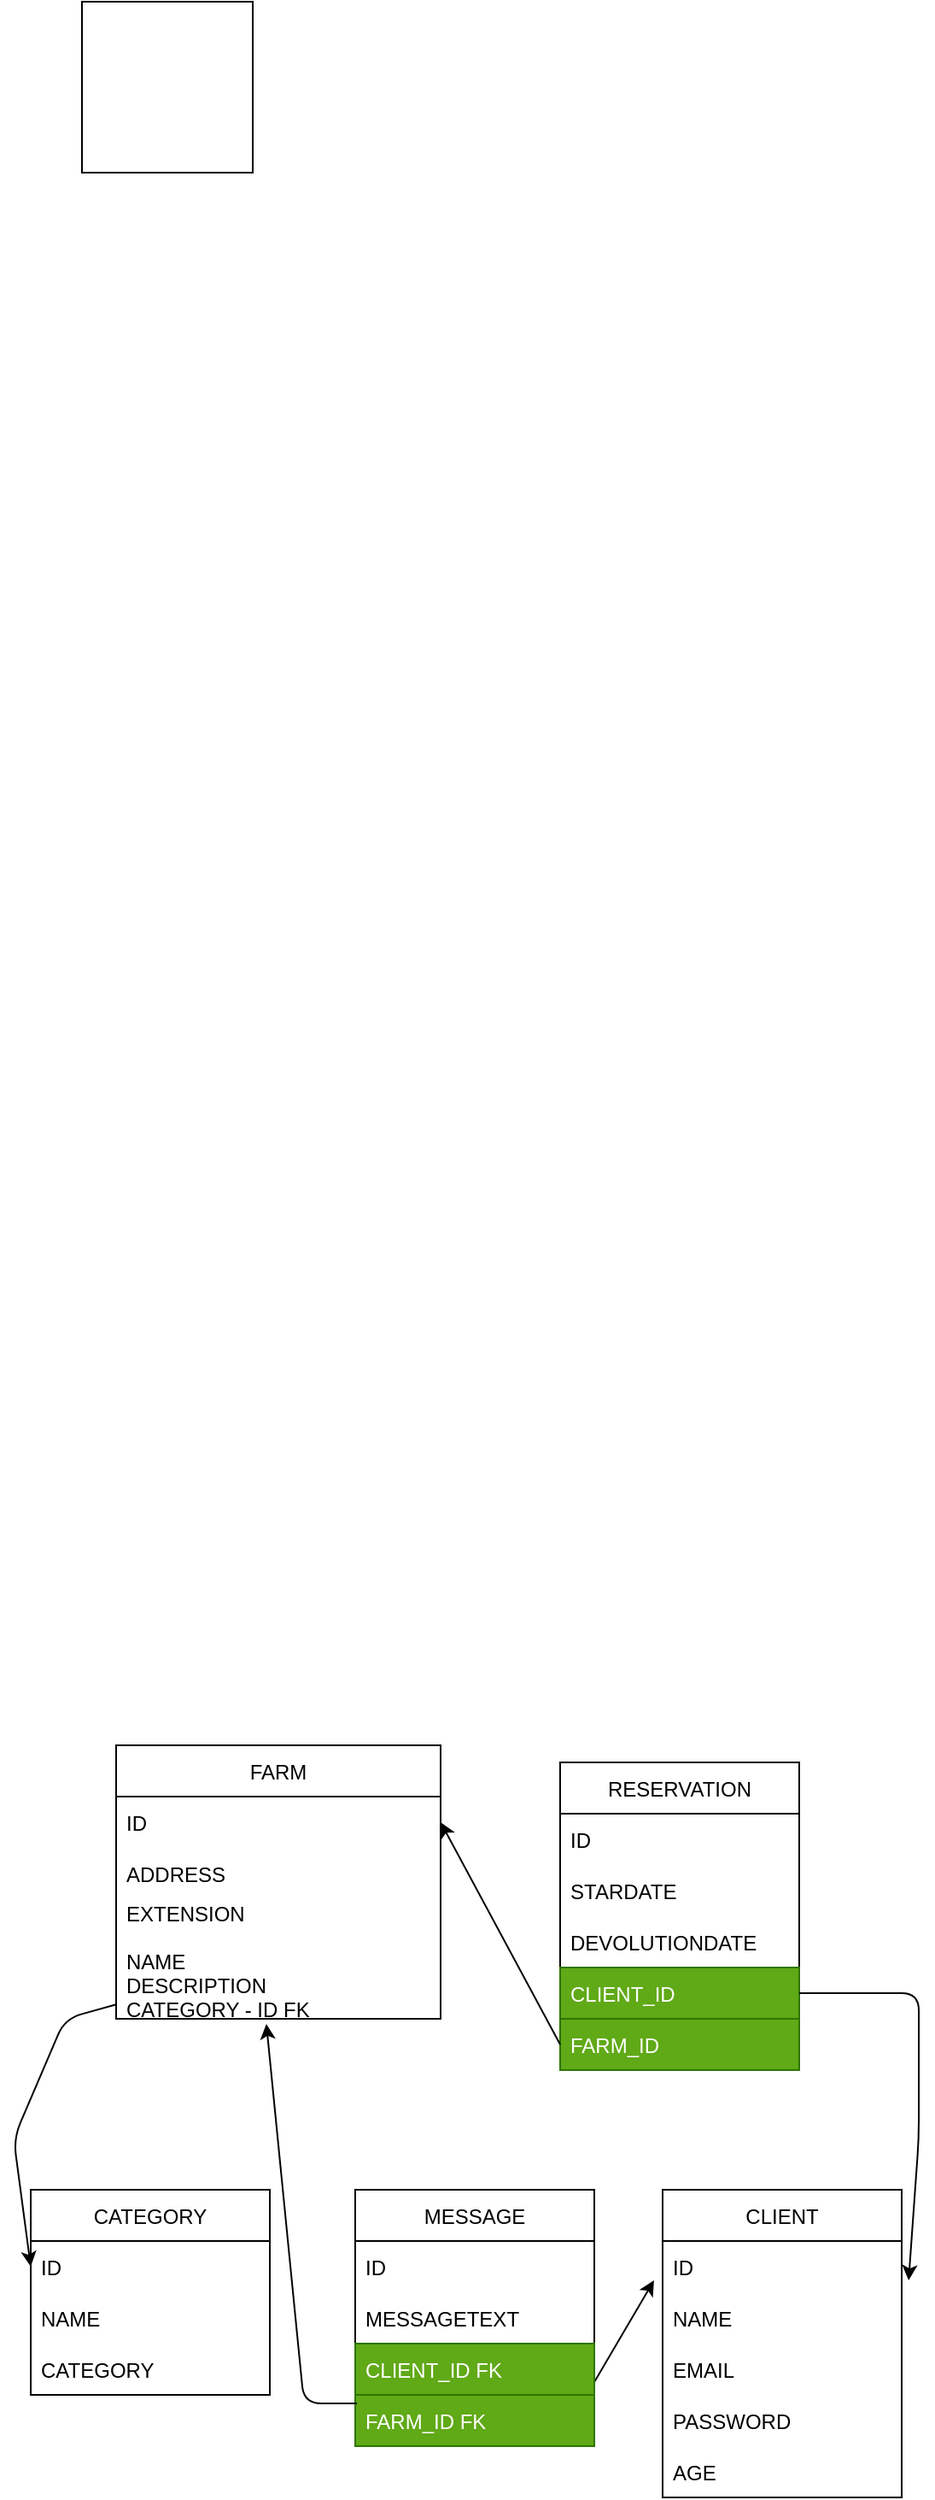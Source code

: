 <mxfile>
    <diagram id="JTttHY7DEFaxwiV_zvdh" name="Page-1">
        <mxGraphModel dx="564" dy="478" grid="1" gridSize="10" guides="1" tooltips="1" connect="1" arrows="1" fold="1" page="1" pageScale="1" pageWidth="827" pageHeight="1169" math="0" shadow="0">
            <root>
                <mxCell id="0"/>
                <mxCell id="1" parent="0"/>
                <mxCell id="2" value="" style="whiteSpace=wrap;html=1;aspect=fixed;" vertex="1" parent="1">
                    <mxGeometry x="50" y="60" width="100" height="100" as="geometry"/>
                </mxCell>
                <mxCell id="7" value="CATEGORY" style="swimlane;fontStyle=0;childLayout=stackLayout;horizontal=1;startSize=30;horizontalStack=0;resizeParent=1;resizeParentMax=0;resizeLast=0;collapsible=1;marginBottom=0;" vertex="1" parent="1">
                    <mxGeometry x="20" y="1340" width="140" height="120" as="geometry"/>
                </mxCell>
                <mxCell id="8" value="ID" style="text;strokeColor=none;fillColor=none;align=left;verticalAlign=middle;spacingLeft=4;spacingRight=4;overflow=hidden;points=[[0,0.5],[1,0.5]];portConstraint=eastwest;rotatable=0;" vertex="1" parent="7">
                    <mxGeometry y="30" width="140" height="30" as="geometry"/>
                </mxCell>
                <mxCell id="9" value="NAME" style="text;strokeColor=none;fillColor=none;align=left;verticalAlign=middle;spacingLeft=4;spacingRight=4;overflow=hidden;points=[[0,0.5],[1,0.5]];portConstraint=eastwest;rotatable=0;" vertex="1" parent="7">
                    <mxGeometry y="60" width="140" height="30" as="geometry"/>
                </mxCell>
                <mxCell id="10" value="CATEGORY" style="text;strokeColor=none;fillColor=none;align=left;verticalAlign=middle;spacingLeft=4;spacingRight=4;overflow=hidden;points=[[0,0.5],[1,0.5]];portConstraint=eastwest;rotatable=0;" vertex="1" parent="7">
                    <mxGeometry y="90" width="140" height="30" as="geometry"/>
                </mxCell>
                <mxCell id="11" value="FARM" style="swimlane;fontStyle=0;childLayout=stackLayout;horizontal=1;startSize=30;horizontalStack=0;resizeParent=1;resizeParentMax=0;resizeLast=0;collapsible=1;marginBottom=0;" vertex="1" parent="1">
                    <mxGeometry x="70" y="1080" width="190" height="160" as="geometry"/>
                </mxCell>
                <mxCell id="12" value="ID" style="text;strokeColor=none;fillColor=none;align=left;verticalAlign=middle;spacingLeft=4;spacingRight=4;overflow=hidden;points=[[0,0.5],[1,0.5]];portConstraint=eastwest;rotatable=0;" vertex="1" parent="11">
                    <mxGeometry y="30" width="190" height="30" as="geometry"/>
                </mxCell>
                <mxCell id="13" value="ADDRESS" style="text;strokeColor=none;fillColor=none;align=left;verticalAlign=middle;spacingLeft=4;spacingRight=4;overflow=hidden;points=[[0,0.5],[1,0.5]];portConstraint=eastwest;rotatable=0;" vertex="1" parent="11">
                    <mxGeometry y="60" width="190" height="30" as="geometry"/>
                </mxCell>
                <mxCell id="14" value="EXTENSION    &#10;&#10;NAME&#10;DESCRIPTION&#10;CATEGORY - ID FK&#10;" style="text;strokeColor=none;fillColor=none;align=left;verticalAlign=middle;spacingLeft=4;spacingRight=4;overflow=hidden;points=[[0,0.5],[1,0.5]];portConstraint=eastwest;rotatable=0;" vertex="1" parent="11">
                    <mxGeometry y="90" width="190" height="70" as="geometry"/>
                </mxCell>
                <mxCell id="31" style="edgeStyle=none;html=1;exitX=1;exitY=0.75;exitDx=0;exitDy=0;entryX=-0.036;entryY=0.767;entryDx=0;entryDy=0;entryPerimeter=0;" edge="1" parent="1" source="16" target="21">
                    <mxGeometry relative="1" as="geometry"/>
                </mxCell>
                <mxCell id="16" value="MESSAGE" style="swimlane;fontStyle=0;childLayout=stackLayout;horizontal=1;startSize=30;horizontalStack=0;resizeParent=1;resizeParentMax=0;resizeLast=0;collapsible=1;marginBottom=0;" vertex="1" parent="1">
                    <mxGeometry x="210" y="1340" width="140" height="150" as="geometry"/>
                </mxCell>
                <mxCell id="17" value="ID" style="text;strokeColor=none;fillColor=none;align=left;verticalAlign=middle;spacingLeft=4;spacingRight=4;overflow=hidden;points=[[0,0.5],[1,0.5]];portConstraint=eastwest;rotatable=0;" vertex="1" parent="16">
                    <mxGeometry y="30" width="140" height="30" as="geometry"/>
                </mxCell>
                <mxCell id="18" value="MESSAGETEXT" style="text;strokeColor=none;fillColor=none;align=left;verticalAlign=middle;spacingLeft=4;spacingRight=4;overflow=hidden;points=[[0,0.5],[1,0.5]];portConstraint=eastwest;rotatable=0;" vertex="1" parent="16">
                    <mxGeometry y="60" width="140" height="30" as="geometry"/>
                </mxCell>
                <mxCell id="19" value="CLIENT_ID FK" style="text;strokeColor=#2D7600;fillColor=#60a917;align=left;verticalAlign=middle;spacingLeft=4;spacingRight=4;overflow=hidden;points=[[0,0.5],[1,0.5]];portConstraint=eastwest;rotatable=0;fontColor=#ffffff;" vertex="1" parent="16">
                    <mxGeometry y="90" width="140" height="30" as="geometry"/>
                </mxCell>
                <mxCell id="24" value="FARM_ID FK" style="text;strokeColor=#2D7600;fillColor=#60a917;align=left;verticalAlign=middle;spacingLeft=4;spacingRight=4;overflow=hidden;points=[[0,0.5],[1,0.5]];portConstraint=eastwest;rotatable=0;fontColor=#ffffff;" vertex="1" parent="16">
                    <mxGeometry y="120" width="140" height="30" as="geometry"/>
                </mxCell>
                <mxCell id="20" value="CLIENT" style="swimlane;fontStyle=0;childLayout=stackLayout;horizontal=1;startSize=30;horizontalStack=0;resizeParent=1;resizeParentMax=0;resizeLast=0;collapsible=1;marginBottom=0;" vertex="1" parent="1">
                    <mxGeometry x="390" y="1340" width="140" height="180" as="geometry"/>
                </mxCell>
                <mxCell id="21" value="ID" style="text;strokeColor=none;fillColor=none;align=left;verticalAlign=middle;spacingLeft=4;spacingRight=4;overflow=hidden;points=[[0,0.5],[1,0.5]];portConstraint=eastwest;rotatable=0;" vertex="1" parent="20">
                    <mxGeometry y="30" width="140" height="30" as="geometry"/>
                </mxCell>
                <mxCell id="22" value="NAME" style="text;strokeColor=none;fillColor=none;align=left;verticalAlign=middle;spacingLeft=4;spacingRight=4;overflow=hidden;points=[[0,0.5],[1,0.5]];portConstraint=eastwest;rotatable=0;" vertex="1" parent="20">
                    <mxGeometry y="60" width="140" height="30" as="geometry"/>
                </mxCell>
                <mxCell id="23" value="EMAIL" style="text;strokeColor=none;fillColor=none;align=left;verticalAlign=middle;spacingLeft=4;spacingRight=4;overflow=hidden;points=[[0,0.5],[1,0.5]];portConstraint=eastwest;rotatable=0;" vertex="1" parent="20">
                    <mxGeometry y="90" width="140" height="30" as="geometry"/>
                </mxCell>
                <mxCell id="28" value="PASSWORD" style="text;strokeColor=none;fillColor=none;align=left;verticalAlign=middle;spacingLeft=4;spacingRight=4;overflow=hidden;points=[[0,0.5],[1,0.5]];portConstraint=eastwest;rotatable=0;" vertex="1" parent="20">
                    <mxGeometry y="120" width="140" height="30" as="geometry"/>
                </mxCell>
                <mxCell id="29" value="AGE" style="text;strokeColor=none;fillColor=none;align=left;verticalAlign=middle;spacingLeft=4;spacingRight=4;overflow=hidden;points=[[0,0.5],[1,0.5]];portConstraint=eastwest;rotatable=0;" vertex="1" parent="20">
                    <mxGeometry y="150" width="140" height="30" as="geometry"/>
                </mxCell>
                <mxCell id="26" style="edgeStyle=none;html=1;entryX=0;entryY=0.5;entryDx=0;entryDy=0;" edge="1" parent="1" source="14" target="8">
                    <mxGeometry relative="1" as="geometry">
                        <Array as="points">
                            <mxPoint x="40" y="1240"/>
                            <mxPoint x="10" y="1310"/>
                        </Array>
                    </mxGeometry>
                </mxCell>
                <mxCell id="27" style="edgeStyle=none;html=1;exitX=0.007;exitY=1.167;exitDx=0;exitDy=0;entryX=0.463;entryY=1.043;entryDx=0;entryDy=0;entryPerimeter=0;exitPerimeter=0;" edge="1" parent="1" source="19" target="14">
                    <mxGeometry relative="1" as="geometry">
                        <mxPoint x="160" y="1250" as="targetPoint"/>
                        <Array as="points">
                            <mxPoint x="180" y="1465"/>
                        </Array>
                    </mxGeometry>
                </mxCell>
                <mxCell id="32" value="RESERVATION" style="swimlane;fontStyle=0;childLayout=stackLayout;horizontal=1;startSize=30;horizontalStack=0;resizeParent=1;resizeParentMax=0;resizeLast=0;collapsible=1;marginBottom=0;" vertex="1" parent="1">
                    <mxGeometry x="330" y="1090" width="140" height="180" as="geometry"/>
                </mxCell>
                <mxCell id="33" value="ID" style="text;strokeColor=none;fillColor=none;align=left;verticalAlign=middle;spacingLeft=4;spacingRight=4;overflow=hidden;points=[[0,0.5],[1,0.5]];portConstraint=eastwest;rotatable=0;" vertex="1" parent="32">
                    <mxGeometry y="30" width="140" height="30" as="geometry"/>
                </mxCell>
                <mxCell id="34" value="STARDATE" style="text;strokeColor=none;fillColor=none;align=left;verticalAlign=middle;spacingLeft=4;spacingRight=4;overflow=hidden;points=[[0,0.5],[1,0.5]];portConstraint=eastwest;rotatable=0;" vertex="1" parent="32">
                    <mxGeometry y="60" width="140" height="30" as="geometry"/>
                </mxCell>
                <mxCell id="35" value="DEVOLUTIONDATE" style="text;strokeColor=none;fillColor=none;align=left;verticalAlign=middle;spacingLeft=4;spacingRight=4;overflow=hidden;points=[[0,0.5],[1,0.5]];portConstraint=eastwest;rotatable=0;" vertex="1" parent="32">
                    <mxGeometry y="90" width="140" height="30" as="geometry"/>
                </mxCell>
                <mxCell id="36" value="CLIENT_ID" style="text;strokeColor=#2D7600;fillColor=#60a917;align=left;verticalAlign=middle;spacingLeft=4;spacingRight=4;overflow=hidden;points=[[0,0.5],[1,0.5]];portConstraint=eastwest;rotatable=0;fontColor=#ffffff;" vertex="1" parent="32">
                    <mxGeometry y="120" width="140" height="30" as="geometry"/>
                </mxCell>
                <mxCell id="37" value="FARM_ID" style="text;strokeColor=#2D7600;fillColor=#60a917;align=left;verticalAlign=middle;spacingLeft=4;spacingRight=4;overflow=hidden;points=[[0,0.5],[1,0.5]];portConstraint=eastwest;rotatable=0;fontColor=#ffffff;" vertex="1" parent="32">
                    <mxGeometry y="150" width="140" height="30" as="geometry"/>
                </mxCell>
                <mxCell id="38" style="edgeStyle=none;html=1;exitX=0;exitY=0.5;exitDx=0;exitDy=0;entryX=1;entryY=0.5;entryDx=0;entryDy=0;" edge="1" parent="1" source="37" target="12">
                    <mxGeometry relative="1" as="geometry"/>
                </mxCell>
                <mxCell id="39" style="edgeStyle=none;html=1;exitX=1;exitY=0.5;exitDx=0;exitDy=0;entryX=1.029;entryY=0.767;entryDx=0;entryDy=0;entryPerimeter=0;" edge="1" parent="1" source="36" target="21">
                    <mxGeometry relative="1" as="geometry">
                        <Array as="points">
                            <mxPoint x="540" y="1225"/>
                            <mxPoint x="540" y="1310"/>
                        </Array>
                    </mxGeometry>
                </mxCell>
            </root>
        </mxGraphModel>
    </diagram>
</mxfile>